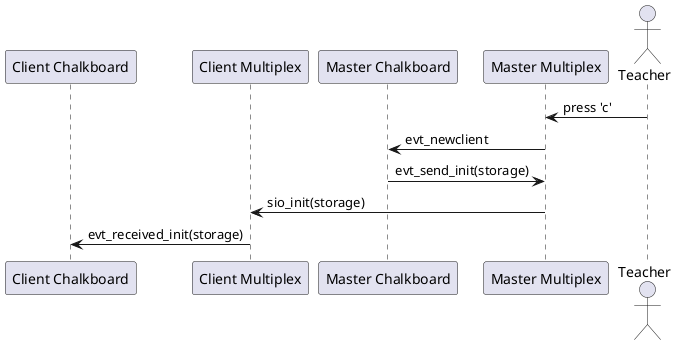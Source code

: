 @startuml
participant "Client Chalkboard" as CC
participant "Client Multiplex" as CM
participant "Master Chalkboard" as MC
participant "Master Multiplex" as MM
actor "Teacher" as T

T -> MM: press 'c'
MM -> MC: evt_newclient
MC -> MM: evt_send_init(storage)
MM -> CM: sio_init(storage)
CM -> CC: evt_received_init(storage)
@enduml

